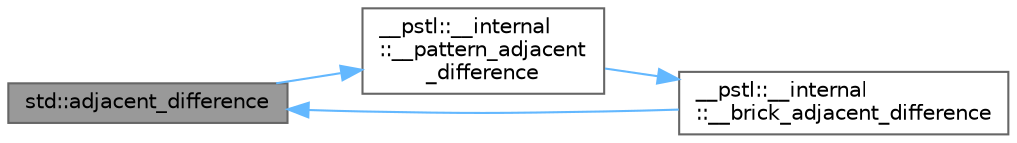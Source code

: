 digraph "std::adjacent_difference"
{
 // LATEX_PDF_SIZE
  bgcolor="transparent";
  edge [fontname=Helvetica,fontsize=10,labelfontname=Helvetica,labelfontsize=10];
  node [fontname=Helvetica,fontsize=10,shape=box,height=0.2,width=0.4];
  rankdir="LR";
  Node1 [id="Node000001",label="std::adjacent_difference",height=0.2,width=0.4,color="gray40", fillcolor="grey60", style="filled", fontcolor="black",tooltip=" "];
  Node1 -> Node2 [id="edge4_Node000001_Node000002",color="steelblue1",style="solid",tooltip=" "];
  Node2 [id="Node000002",label="__pstl::__internal\l::__pattern_adjacent\l_difference",height=0.2,width=0.4,color="grey40", fillcolor="white", style="filled",URL="$namespace____pstl_1_1____internal.html#a06ab524ac584392677a2d3002e998d89",tooltip=" "];
  Node2 -> Node3 [id="edge5_Node000002_Node000003",color="steelblue1",style="solid",tooltip=" "];
  Node3 [id="Node000003",label="__pstl::__internal\l::__brick_adjacent_difference",height=0.2,width=0.4,color="grey40", fillcolor="white", style="filled",URL="$namespace____pstl_1_1____internal.html#a90a33e151b2c88ee9555294dfff168ae",tooltip=" "];
  Node3 -> Node1 [id="edge6_Node000003_Node000001",color="steelblue1",style="solid",tooltip=" "];
}
